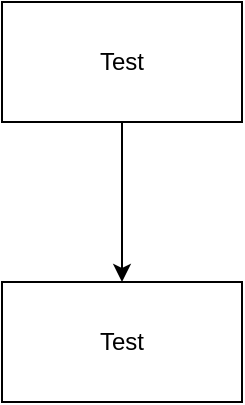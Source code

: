<mxfile version="14.1.8" type="github">
  <diagram id="b974sfr93eM0m8eUJt0F" name="Page-1">
    <mxGraphModel dx="1422" dy="772" grid="1" gridSize="10" guides="1" tooltips="1" connect="1" arrows="1" fold="1" page="1" pageScale="1" pageWidth="827" pageHeight="1169" math="0" shadow="0">
      <root>
        <mxCell id="0" />
        <mxCell id="1" parent="0" />
        <mxCell id="MKCO1BrHqmTF5YpL6gJs-3" value="" style="edgeStyle=orthogonalEdgeStyle;rounded=0;orthogonalLoop=1;jettySize=auto;html=1;" edge="1" parent="1" source="MKCO1BrHqmTF5YpL6gJs-1" target="MKCO1BrHqmTF5YpL6gJs-2">
          <mxGeometry relative="1" as="geometry" />
        </mxCell>
        <mxCell id="MKCO1BrHqmTF5YpL6gJs-1" value="Test" style="rounded=0;whiteSpace=wrap;html=1;" vertex="1" parent="1">
          <mxGeometry x="354" y="220" width="120" height="60" as="geometry" />
        </mxCell>
        <mxCell id="MKCO1BrHqmTF5YpL6gJs-2" value="Test" style="rounded=0;whiteSpace=wrap;html=1;" vertex="1" parent="1">
          <mxGeometry x="354" y="360" width="120" height="60" as="geometry" />
        </mxCell>
      </root>
    </mxGraphModel>
  </diagram>
</mxfile>
